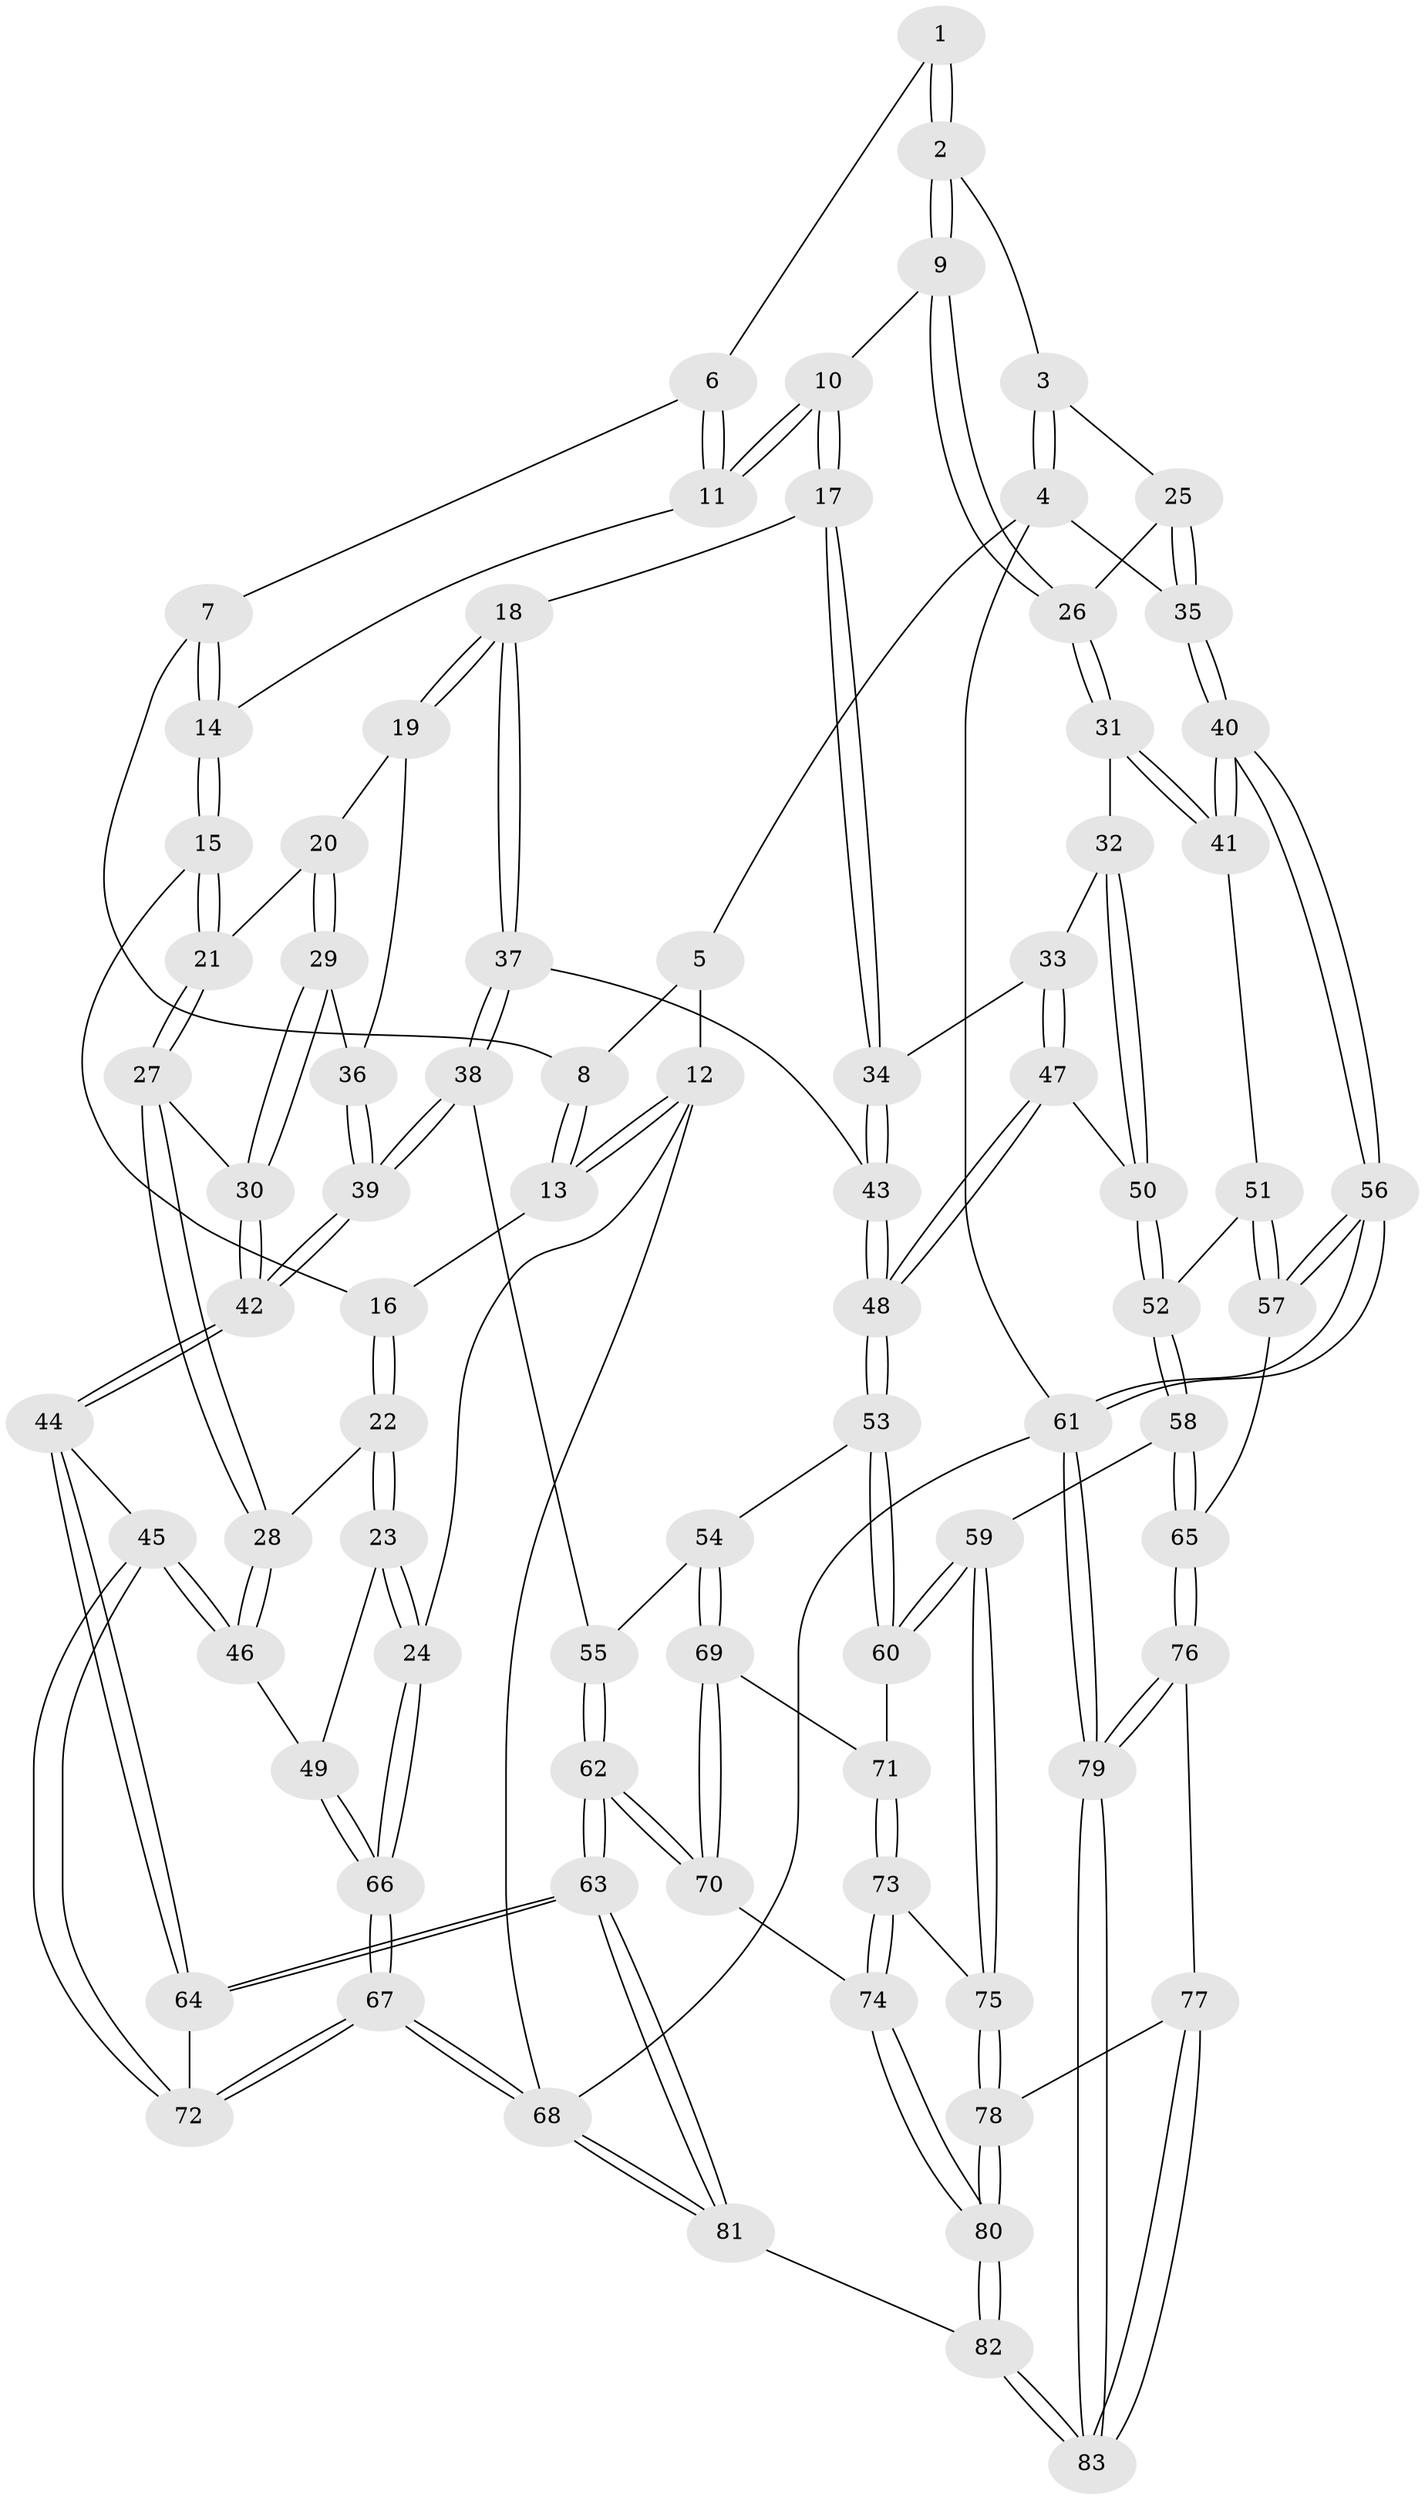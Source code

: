 // Generated by graph-tools (version 1.1) at 2025/16/03/09/25 04:16:49]
// undirected, 83 vertices, 204 edges
graph export_dot {
graph [start="1"]
  node [color=gray90,style=filled];
  1 [pos="+0.645939932148586+0"];
  2 [pos="+0.9018260022716421+0"];
  3 [pos="+0.9988207204589384+0"];
  4 [pos="+1+0"];
  5 [pos="+0.24184001660661744+0"];
  6 [pos="+0.5020855296328229+0.11283807844365572"];
  7 [pos="+0.4473805154347382+0.15142387162439416"];
  8 [pos="+0.23161074943954388+0"];
  9 [pos="+0.736870810386898+0.23176419163676537"];
  10 [pos="+0.6482142772625806+0.3062514948738012"];
  11 [pos="+0.5470674445741734+0.24295320660032307"];
  12 [pos="+0+0.2034902234696127"];
  13 [pos="+0.1964461679555859+0.12213781209355708"];
  14 [pos="+0.4162548541871082+0.2209631654427059"];
  15 [pos="+0.3702700304923281+0.2533045425559882"];
  16 [pos="+0.19887251425683258+0.13077717665175867"];
  17 [pos="+0.629209439010245+0.3426935785755112"];
  18 [pos="+0.5326901088411057+0.39327102411727266"];
  19 [pos="+0.48149069537457845+0.3873452720575871"];
  20 [pos="+0.40503697024137897+0.3299544936672693"];
  21 [pos="+0.37243945739624945+0.27132421048081934"];
  22 [pos="+0.11369134600999747+0.3974492667765377"];
  23 [pos="+0+0.4637142134557805"];
  24 [pos="+0+0.4716851807195062"];
  25 [pos="+0.8962785364587841+0.4075481902616753"];
  26 [pos="+0.8543887874914613+0.4167322063321519"];
  27 [pos="+0.19946971415790396+0.4143150589237323"];
  28 [pos="+0.12601125137418503+0.4016856735822377"];
  29 [pos="+0.3067628718012017+0.44318904962707856"];
  30 [pos="+0.27824239917641763+0.45799816183711173"];
  31 [pos="+0.8376470588860817+0.48017563528693524"];
  32 [pos="+0.767952553401333+0.5024027786722738"];
  33 [pos="+0.7115164361583818+0.4796716391915739"];
  34 [pos="+0.6702150103610043+0.43485893866337566"];
  35 [pos="+1+0.377288992555947"];
  36 [pos="+0.4242083753146746+0.4505538611376624"];
  37 [pos="+0.529204650508163+0.49681975083273267"];
  38 [pos="+0.4241040739650369+0.6015918373081037"];
  39 [pos="+0.3915143436367083+0.5961358752103132"];
  40 [pos="+1+0.5405512683885594"];
  41 [pos="+0.8900225552503814+0.5422870375948036"];
  42 [pos="+0.3427230303776269+0.6058833379052817"];
  43 [pos="+0.5975442016102498+0.5644035797998986"];
  44 [pos="+0.29475005515746516+0.6598273226246697"];
  45 [pos="+0.25805338363548097+0.6664218270060084"];
  46 [pos="+0.25804631446536147+0.6664193487718023"];
  47 [pos="+0.6520742121429678+0.607788418655457"];
  48 [pos="+0.6153841719240325+0.6204794885887546"];
  49 [pos="+0.17523062255682964+0.6558265149024897"];
  50 [pos="+0.7550222338448395+0.6174926060150372"];
  51 [pos="+0.8709941096172453+0.5883366355758295"];
  52 [pos="+0.7855425477975334+0.6499146186291618"];
  53 [pos="+0.609273850605688+0.6305697980017535"];
  54 [pos="+0.5667144995231712+0.6757699615636624"];
  55 [pos="+0.42897839426084267+0.6052133526923741"];
  56 [pos="+1+0.6923292423042201"];
  57 [pos="+0.9693539893196652+0.7424735983145364"];
  58 [pos="+0.7928625033581719+0.7223743392294543"];
  59 [pos="+0.7646422107134576+0.7385873348468064"];
  60 [pos="+0.7625567285573943+0.7382347300252995"];
  61 [pos="+1+1"];
  62 [pos="+0.45478158364739124+0.8556633339969673"];
  63 [pos="+0.43799846826198097+0.8656241059320263"];
  64 [pos="+0.3800645171572147+0.8169107000442004"];
  65 [pos="+0.9053076500258338+0.7733857636215976"];
  66 [pos="+0+1"];
  67 [pos="+0+1"];
  68 [pos="+0+1"];
  69 [pos="+0.5669576571699995+0.6833943177457049"];
  70 [pos="+0.48492280529266774+0.842553401916885"];
  71 [pos="+0.6422055531139171+0.7458230842345452"];
  72 [pos="+0.17518374366453182+0.8559960411603984"];
  73 [pos="+0.650831478572161+0.868466563372401"];
  74 [pos="+0.6295958662449631+0.8821388622765381"];
  75 [pos="+0.7154983925751963+0.8587648125783902"];
  76 [pos="+0.8746547672719701+0.8953701380792968"];
  77 [pos="+0.8259985388254335+0.9123989178893205"];
  78 [pos="+0.7831833625145972+0.910315534501934"];
  79 [pos="+1+1"];
  80 [pos="+0.6471136645238637+1"];
  81 [pos="+0.3414513505730151+1"];
  82 [pos="+0.6259847041968172+1"];
  83 [pos="+0.7901464431909335+1"];
  1 -- 2;
  1 -- 2;
  1 -- 6;
  2 -- 3;
  2 -- 9;
  2 -- 9;
  3 -- 4;
  3 -- 4;
  3 -- 25;
  4 -- 5;
  4 -- 35;
  4 -- 61;
  5 -- 8;
  5 -- 12;
  6 -- 7;
  6 -- 11;
  6 -- 11;
  7 -- 8;
  7 -- 14;
  7 -- 14;
  8 -- 13;
  8 -- 13;
  9 -- 10;
  9 -- 26;
  9 -- 26;
  10 -- 11;
  10 -- 11;
  10 -- 17;
  10 -- 17;
  11 -- 14;
  12 -- 13;
  12 -- 13;
  12 -- 24;
  12 -- 68;
  13 -- 16;
  14 -- 15;
  14 -- 15;
  15 -- 16;
  15 -- 21;
  15 -- 21;
  16 -- 22;
  16 -- 22;
  17 -- 18;
  17 -- 34;
  17 -- 34;
  18 -- 19;
  18 -- 19;
  18 -- 37;
  18 -- 37;
  19 -- 20;
  19 -- 36;
  20 -- 21;
  20 -- 29;
  20 -- 29;
  21 -- 27;
  21 -- 27;
  22 -- 23;
  22 -- 23;
  22 -- 28;
  23 -- 24;
  23 -- 24;
  23 -- 49;
  24 -- 66;
  24 -- 66;
  25 -- 26;
  25 -- 35;
  25 -- 35;
  26 -- 31;
  26 -- 31;
  27 -- 28;
  27 -- 28;
  27 -- 30;
  28 -- 46;
  28 -- 46;
  29 -- 30;
  29 -- 30;
  29 -- 36;
  30 -- 42;
  30 -- 42;
  31 -- 32;
  31 -- 41;
  31 -- 41;
  32 -- 33;
  32 -- 50;
  32 -- 50;
  33 -- 34;
  33 -- 47;
  33 -- 47;
  34 -- 43;
  34 -- 43;
  35 -- 40;
  35 -- 40;
  36 -- 39;
  36 -- 39;
  37 -- 38;
  37 -- 38;
  37 -- 43;
  38 -- 39;
  38 -- 39;
  38 -- 55;
  39 -- 42;
  39 -- 42;
  40 -- 41;
  40 -- 41;
  40 -- 56;
  40 -- 56;
  41 -- 51;
  42 -- 44;
  42 -- 44;
  43 -- 48;
  43 -- 48;
  44 -- 45;
  44 -- 64;
  44 -- 64;
  45 -- 46;
  45 -- 46;
  45 -- 72;
  45 -- 72;
  46 -- 49;
  47 -- 48;
  47 -- 48;
  47 -- 50;
  48 -- 53;
  48 -- 53;
  49 -- 66;
  49 -- 66;
  50 -- 52;
  50 -- 52;
  51 -- 52;
  51 -- 57;
  51 -- 57;
  52 -- 58;
  52 -- 58;
  53 -- 54;
  53 -- 60;
  53 -- 60;
  54 -- 55;
  54 -- 69;
  54 -- 69;
  55 -- 62;
  55 -- 62;
  56 -- 57;
  56 -- 57;
  56 -- 61;
  56 -- 61;
  57 -- 65;
  58 -- 59;
  58 -- 65;
  58 -- 65;
  59 -- 60;
  59 -- 60;
  59 -- 75;
  59 -- 75;
  60 -- 71;
  61 -- 79;
  61 -- 79;
  61 -- 68;
  62 -- 63;
  62 -- 63;
  62 -- 70;
  62 -- 70;
  63 -- 64;
  63 -- 64;
  63 -- 81;
  63 -- 81;
  64 -- 72;
  65 -- 76;
  65 -- 76;
  66 -- 67;
  66 -- 67;
  67 -- 68;
  67 -- 68;
  67 -- 72;
  67 -- 72;
  68 -- 81;
  68 -- 81;
  69 -- 70;
  69 -- 70;
  69 -- 71;
  70 -- 74;
  71 -- 73;
  71 -- 73;
  73 -- 74;
  73 -- 74;
  73 -- 75;
  74 -- 80;
  74 -- 80;
  75 -- 78;
  75 -- 78;
  76 -- 77;
  76 -- 79;
  76 -- 79;
  77 -- 78;
  77 -- 83;
  77 -- 83;
  78 -- 80;
  78 -- 80;
  79 -- 83;
  79 -- 83;
  80 -- 82;
  80 -- 82;
  81 -- 82;
  82 -- 83;
  82 -- 83;
}
